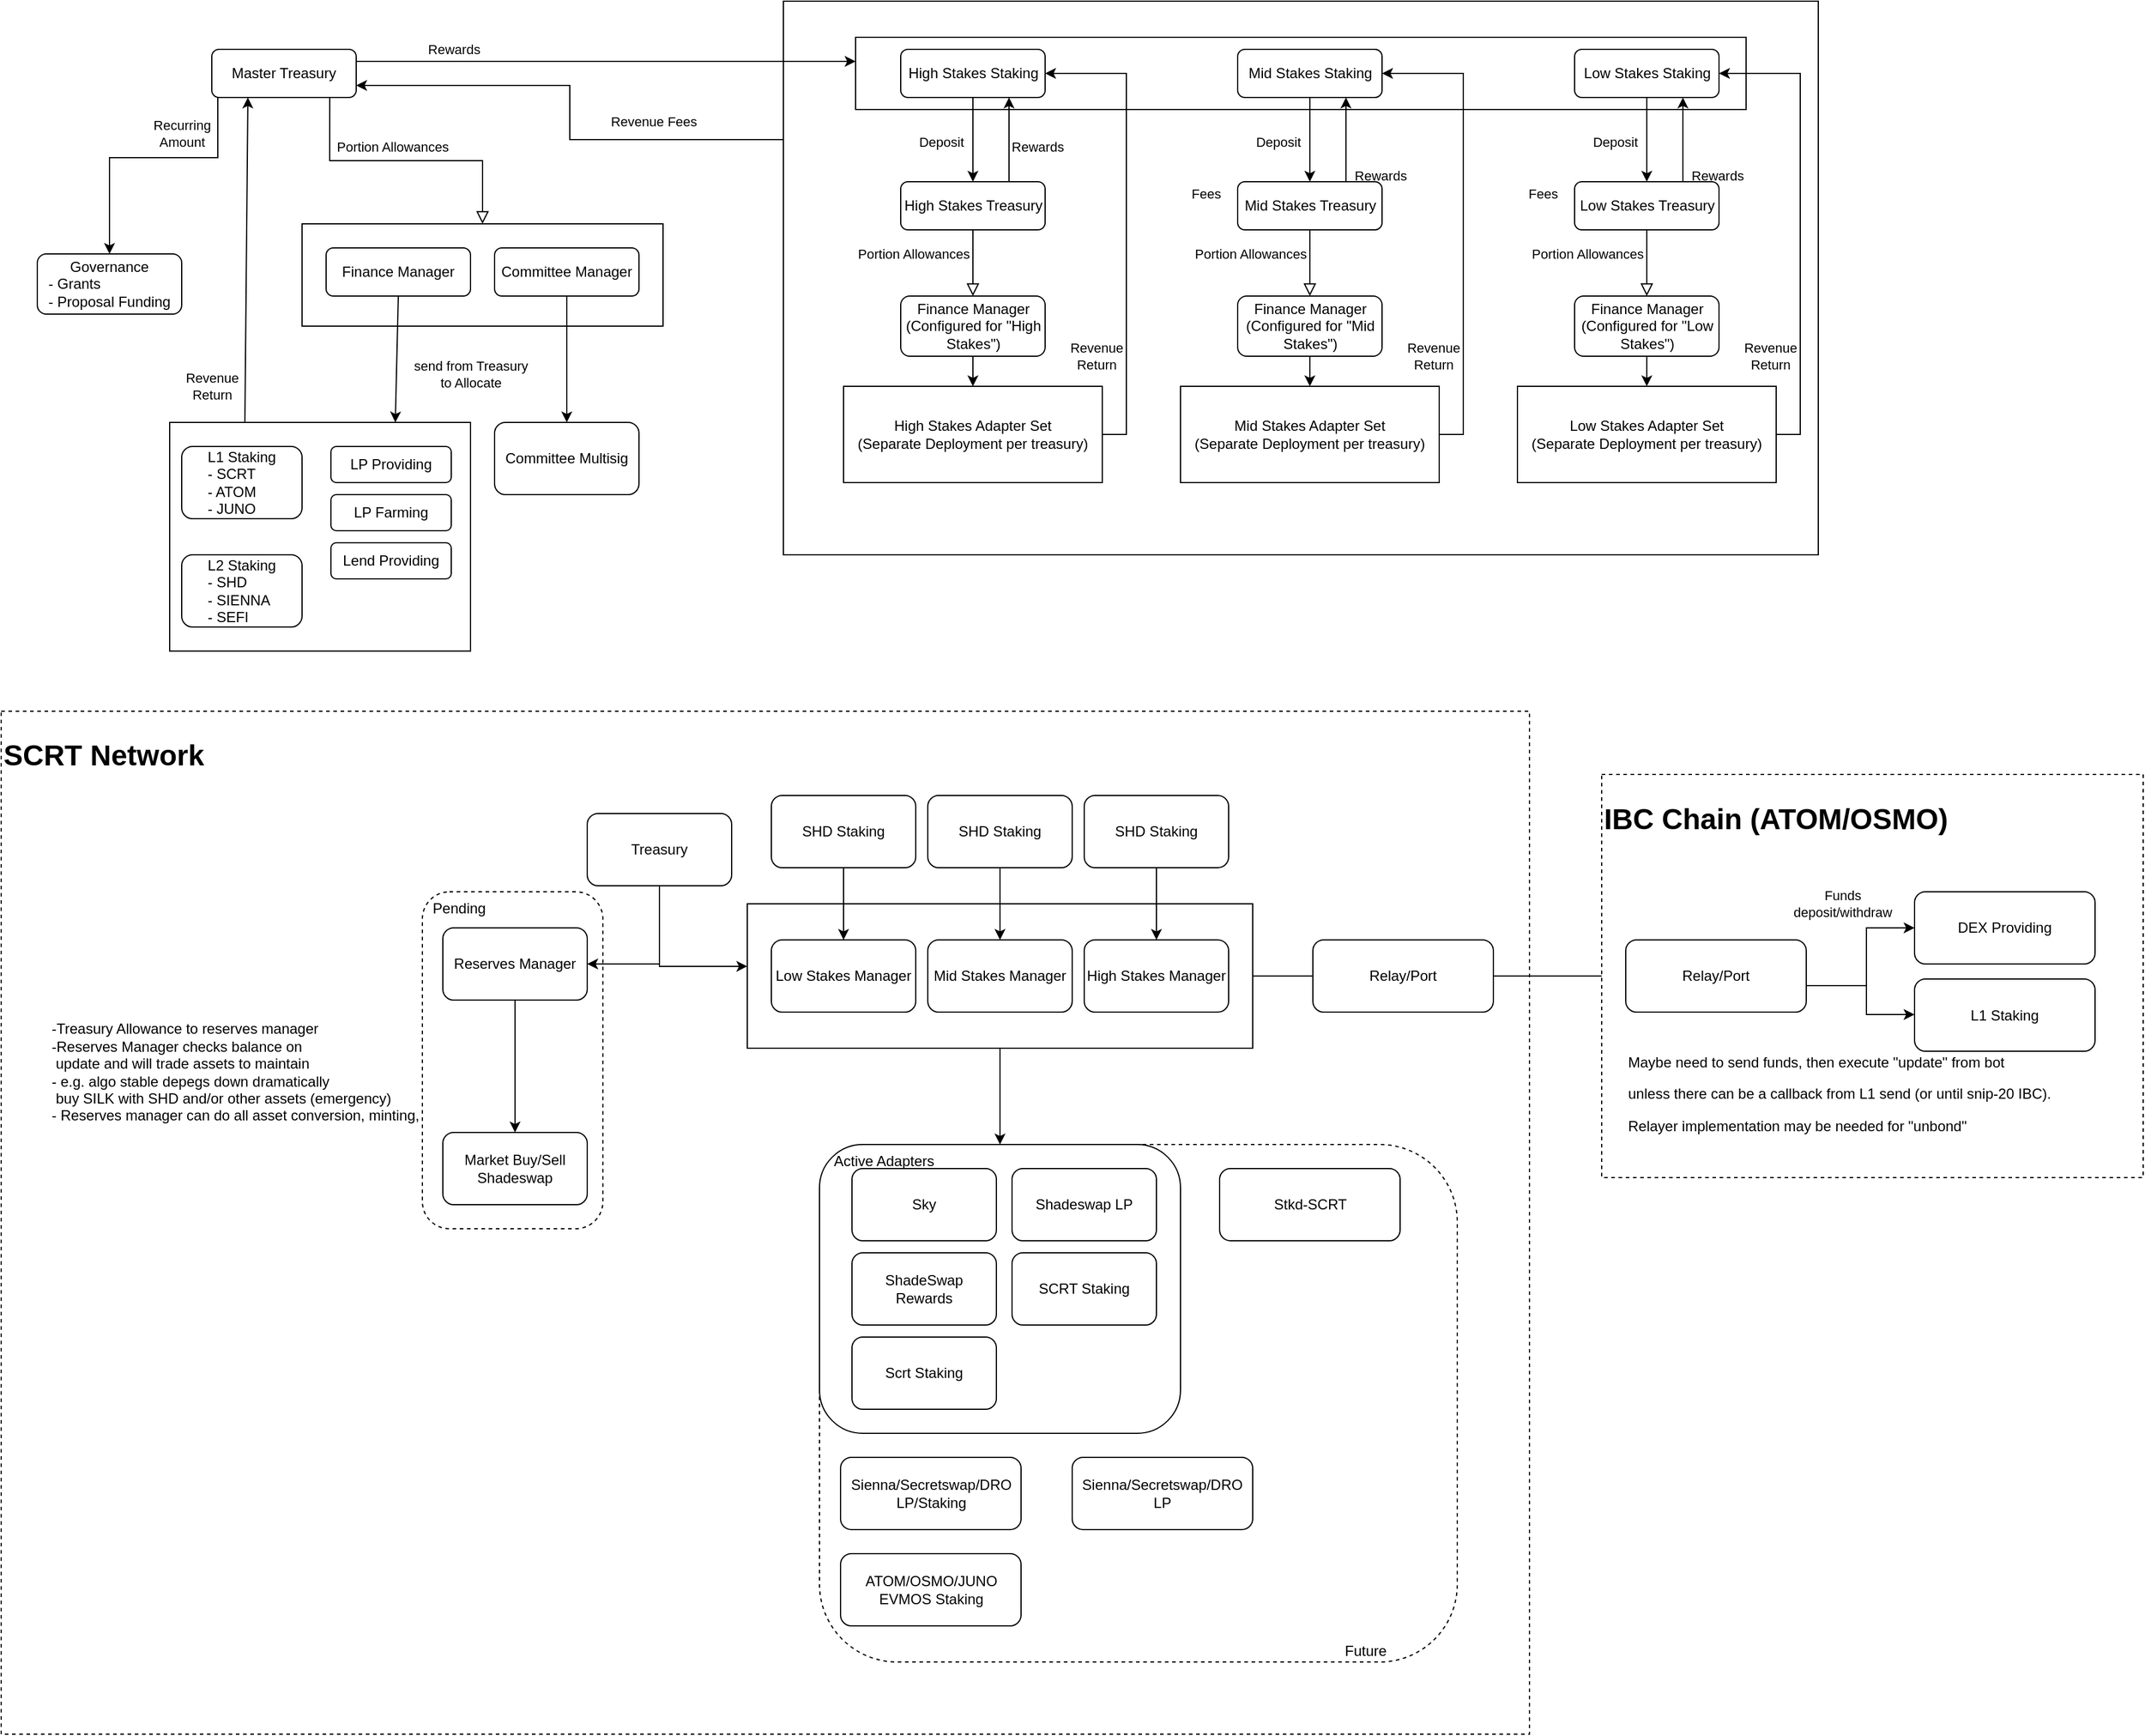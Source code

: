 <mxfile version="18.0.3" type="github">
  <diagram id="C5RBs43oDa-KdzZeNtuy" name="Page-1">
    <mxGraphModel dx="1185" dy="1810" grid="1" gridSize="10" guides="1" tooltips="1" connect="1" arrows="1" fold="1" page="1" pageScale="1" pageWidth="827" pageHeight="1169" math="0" shadow="0">
      <root>
        <mxCell id="WIyWlLk6GJQsqaUBKTNV-0" />
        <mxCell id="WIyWlLk6GJQsqaUBKTNV-1" parent="WIyWlLk6GJQsqaUBKTNV-0" />
        <mxCell id="gamc50u9EzoZNg_85G7x-43" value="&lt;h1&gt;SCRT Network&lt;/h1&gt;" style="rounded=0;whiteSpace=wrap;html=1;dashed=1;align=left;verticalAlign=top;" vertex="1" parent="WIyWlLk6GJQsqaUBKTNV-1">
          <mxGeometry x="40" y="470" width="1270" height="850" as="geometry" />
        </mxCell>
        <mxCell id="gamc50u9EzoZNg_85G7x-42" value="&amp;nbsp; Pending" style="rounded=1;whiteSpace=wrap;html=1;dashed=1;align=left;verticalAlign=top;" vertex="1" parent="WIyWlLk6GJQsqaUBKTNV-1">
          <mxGeometry x="390" y="620" width="150" height="280" as="geometry" />
        </mxCell>
        <mxCell id="gamc50u9EzoZNg_85G7x-52" style="edgeStyle=orthogonalEdgeStyle;rounded=0;orthogonalLoop=1;jettySize=auto;html=1;entryX=0;entryY=0.5;entryDx=0;entryDy=0;startArrow=none;" edge="1" parent="WIyWlLk6GJQsqaUBKTNV-1" source="gamc50u9EzoZNg_85G7x-54" target="gamc50u9EzoZNg_85G7x-45">
          <mxGeometry relative="1" as="geometry" />
        </mxCell>
        <mxCell id="gamc50u9EzoZNg_85G7x-53" style="edgeStyle=orthogonalEdgeStyle;rounded=0;orthogonalLoop=1;jettySize=auto;html=1;entryX=0.5;entryY=0;entryDx=0;entryDy=0;" edge="1" parent="WIyWlLk6GJQsqaUBKTNV-1" source="gamc50u9EzoZNg_85G7x-38" target="gamc50u9EzoZNg_85G7x-13">
          <mxGeometry relative="1" as="geometry" />
        </mxCell>
        <mxCell id="gamc50u9EzoZNg_85G7x-38" value="" style="rounded=0;whiteSpace=wrap;html=1;" vertex="1" parent="WIyWlLk6GJQsqaUBKTNV-1">
          <mxGeometry x="660" y="630" width="420" height="120" as="geometry" />
        </mxCell>
        <mxCell id="gamc50u9EzoZNg_85G7x-32" value="Future&amp;nbsp; &amp;nbsp; &amp;nbsp; &amp;nbsp; &amp;nbsp; &amp;nbsp; &amp;nbsp; &amp;nbsp; &amp;nbsp;" style="rounded=1;whiteSpace=wrap;html=1;dashed=1;align=right;verticalAlign=bottom;" vertex="1" parent="WIyWlLk6GJQsqaUBKTNV-1">
          <mxGeometry x="720" y="830" width="530" height="430" as="geometry" />
        </mxCell>
        <mxCell id="gamc50u9EzoZNg_85G7x-13" value="&amp;nbsp; &amp;nbsp;Active Adapters" style="rounded=1;whiteSpace=wrap;html=1;align=left;verticalAlign=top;" vertex="1" parent="WIyWlLk6GJQsqaUBKTNV-1">
          <mxGeometry x="720" y="830" width="300" height="240" as="geometry" />
        </mxCell>
        <mxCell id="FIAD7fH9w6Ogacx7huTE-68" value="" style="rounded=0;whiteSpace=wrap;html=1;" parent="WIyWlLk6GJQsqaUBKTNV-1" vertex="1">
          <mxGeometry x="690" y="-120" width="860" height="460" as="geometry" />
        </mxCell>
        <mxCell id="FIAD7fH9w6Ogacx7huTE-91" value="" style="rounded=0;whiteSpace=wrap;html=1;" parent="WIyWlLk6GJQsqaUBKTNV-1" vertex="1">
          <mxGeometry x="750" y="-90" width="740" height="60" as="geometry" />
        </mxCell>
        <mxCell id="FIAD7fH9w6Ogacx7huTE-69" style="edgeStyle=orthogonalEdgeStyle;rounded=0;orthogonalLoop=1;jettySize=auto;html=1;exitX=0;exitY=0.25;exitDx=0;exitDy=0;entryX=1;entryY=0.75;entryDx=0;entryDy=0;" parent="WIyWlLk6GJQsqaUBKTNV-1" source="FIAD7fH9w6Ogacx7huTE-68" target="WIyWlLk6GJQsqaUBKTNV-3" edge="1">
          <mxGeometry relative="1" as="geometry" />
        </mxCell>
        <mxCell id="FIAD7fH9w6Ogacx7huTE-70" value="Revenue Fees" style="edgeLabel;html=1;align=center;verticalAlign=middle;resizable=0;points=[];" parent="FIAD7fH9w6Ogacx7huTE-69" vertex="1" connectable="0">
          <mxGeometry x="-0.486" y="-1" relative="1" as="geometry">
            <mxPoint x="-5" y="-14" as="offset" />
          </mxGeometry>
        </mxCell>
        <mxCell id="FIAD7fH9w6Ogacx7huTE-2" value="" style="rounded=0;whiteSpace=wrap;html=1;" parent="WIyWlLk6GJQsqaUBKTNV-1" vertex="1">
          <mxGeometry x="290" y="65" width="300" height="85" as="geometry" />
        </mxCell>
        <mxCell id="WIyWlLk6GJQsqaUBKTNV-2" value="" style="rounded=0;html=1;jettySize=auto;orthogonalLoop=1;fontSize=11;endArrow=block;endFill=0;endSize=8;strokeWidth=1;shadow=0;labelBackgroundColor=none;edgeStyle=orthogonalEdgeStyle;exitX=0.817;exitY=0.975;exitDx=0;exitDy=0;exitPerimeter=0;" parent="WIyWlLk6GJQsqaUBKTNV-1" source="WIyWlLk6GJQsqaUBKTNV-3" target="FIAD7fH9w6Ogacx7huTE-2" edge="1">
          <mxGeometry relative="1" as="geometry">
            <mxPoint x="160" y="60" as="targetPoint" />
          </mxGeometry>
        </mxCell>
        <mxCell id="FIAD7fH9w6Ogacx7huTE-3" value="Portion Allowances" style="edgeLabel;html=1;align=center;verticalAlign=middle;resizable=0;points=[];" parent="WIyWlLk6GJQsqaUBKTNV-2" vertex="1" connectable="0">
          <mxGeometry x="0.2" relative="1" as="geometry">
            <mxPoint x="-35" y="-12" as="offset" />
          </mxGeometry>
        </mxCell>
        <mxCell id="FIAD7fH9w6Ogacx7huTE-22" style="edgeStyle=orthogonalEdgeStyle;rounded=0;orthogonalLoop=1;jettySize=auto;html=1;exitX=0.25;exitY=1;exitDx=0;exitDy=0;entryX=0.5;entryY=0;entryDx=0;entryDy=0;" parent="WIyWlLk6GJQsqaUBKTNV-1" source="WIyWlLk6GJQsqaUBKTNV-3" target="FIAD7fH9w6Ogacx7huTE-11" edge="1">
          <mxGeometry relative="1" as="geometry">
            <mxPoint x="240" as="targetPoint" />
            <Array as="points">
              <mxPoint x="220" y="-40" />
              <mxPoint x="220" y="10" />
              <mxPoint x="130" y="10" />
            </Array>
          </mxGeometry>
        </mxCell>
        <mxCell id="FIAD7fH9w6Ogacx7huTE-23" value="Recurring&lt;br&gt;Amount" style="edgeLabel;html=1;align=center;verticalAlign=middle;resizable=0;points=[];" parent="FIAD7fH9w6Ogacx7huTE-22" vertex="1" connectable="0">
          <mxGeometry x="0.266" relative="1" as="geometry">
            <mxPoint x="50" y="-20" as="offset" />
          </mxGeometry>
        </mxCell>
        <mxCell id="FIAD7fH9w6Ogacx7huTE-89" style="edgeStyle=orthogonalEdgeStyle;rounded=0;orthogonalLoop=1;jettySize=auto;html=1;exitX=1;exitY=0.25;exitDx=0;exitDy=0;" parent="WIyWlLk6GJQsqaUBKTNV-1" source="WIyWlLk6GJQsqaUBKTNV-3" edge="1">
          <mxGeometry relative="1" as="geometry">
            <mxPoint x="750" y="-70" as="targetPoint" />
          </mxGeometry>
        </mxCell>
        <mxCell id="FIAD7fH9w6Ogacx7huTE-90" value="Rewards" style="edgeLabel;html=1;align=center;verticalAlign=middle;resizable=0;points=[];" parent="FIAD7fH9w6Ogacx7huTE-89" vertex="1" connectable="0">
          <mxGeometry x="-0.656" y="2" relative="1" as="geometry">
            <mxPoint x="9" y="-8" as="offset" />
          </mxGeometry>
        </mxCell>
        <mxCell id="WIyWlLk6GJQsqaUBKTNV-3" value="Master Treasury" style="rounded=1;whiteSpace=wrap;html=1;fontSize=12;glass=0;strokeWidth=1;shadow=0;" parent="WIyWlLk6GJQsqaUBKTNV-1" vertex="1">
          <mxGeometry x="215" y="-80" width="120" height="40" as="geometry" />
        </mxCell>
        <mxCell id="WIyWlLk6GJQsqaUBKTNV-7" value="Finance Manager" style="rounded=1;whiteSpace=wrap;html=1;fontSize=12;glass=0;strokeWidth=1;shadow=0;" parent="WIyWlLk6GJQsqaUBKTNV-1" vertex="1">
          <mxGeometry x="310" y="85" width="120" height="40" as="geometry" />
        </mxCell>
        <mxCell id="FIAD7fH9w6Ogacx7huTE-0" value="Committee Manager" style="rounded=1;whiteSpace=wrap;html=1;fontSize=12;glass=0;strokeWidth=1;shadow=0;" parent="WIyWlLk6GJQsqaUBKTNV-1" vertex="1">
          <mxGeometry x="450" y="85" width="120" height="40" as="geometry" />
        </mxCell>
        <mxCell id="FIAD7fH9w6Ogacx7huTE-4" value="Committee Multisig" style="rounded=1;whiteSpace=wrap;html=1;" parent="WIyWlLk6GJQsqaUBKTNV-1" vertex="1">
          <mxGeometry x="450" y="230" width="120" height="60" as="geometry" />
        </mxCell>
        <mxCell id="FIAD7fH9w6Ogacx7huTE-6" value="" style="endArrow=classic;html=1;rounded=0;exitX=0.5;exitY=1;exitDx=0;exitDy=0;entryX=0.5;entryY=0;entryDx=0;entryDy=0;" parent="WIyWlLk6GJQsqaUBKTNV-1" source="FIAD7fH9w6Ogacx7huTE-0" target="FIAD7fH9w6Ogacx7huTE-4" edge="1">
          <mxGeometry width="50" height="50" relative="1" as="geometry">
            <mxPoint x="376" y="260" as="sourcePoint" />
            <mxPoint x="426" y="210" as="targetPoint" />
          </mxGeometry>
        </mxCell>
        <mxCell id="FIAD7fH9w6Ogacx7huTE-11" value="Governance&lt;br&gt;&lt;div style=&quot;text-align: left&quot;&gt;&lt;span&gt;- Grants&lt;/span&gt;&lt;/div&gt;&lt;div style=&quot;text-align: left&quot;&gt;&lt;span&gt;- Proposal Funding&lt;/span&gt;&lt;/div&gt;" style="rounded=1;whiteSpace=wrap;html=1;fontSize=12;glass=0;strokeWidth=1;shadow=0;" parent="WIyWlLk6GJQsqaUBKTNV-1" vertex="1">
          <mxGeometry x="70" y="90" width="120" height="50" as="geometry" />
        </mxCell>
        <mxCell id="FIAD7fH9w6Ogacx7huTE-15" value="" style="rounded=0;whiteSpace=wrap;html=1;align=left;" parent="WIyWlLk6GJQsqaUBKTNV-1" vertex="1">
          <mxGeometry x="180" y="230" width="250" height="190" as="geometry" />
        </mxCell>
        <mxCell id="FIAD7fH9w6Ogacx7huTE-16" value="L1 Staking&lt;br&gt;&lt;div style=&quot;text-align: left&quot;&gt;&lt;span&gt;- SCRT&lt;/span&gt;&lt;/div&gt;&lt;div style=&quot;text-align: left&quot;&gt;&lt;span&gt;- ATOM&lt;/span&gt;&lt;/div&gt;&lt;div style=&quot;text-align: left&quot;&gt;&lt;span&gt;- JUNO&lt;/span&gt;&lt;/div&gt;" style="rounded=1;whiteSpace=wrap;html=1;" parent="WIyWlLk6GJQsqaUBKTNV-1" vertex="1">
          <mxGeometry x="190" y="250" width="100" height="60" as="geometry" />
        </mxCell>
        <mxCell id="FIAD7fH9w6Ogacx7huTE-17" value="LP Providing" style="rounded=1;whiteSpace=wrap;html=1;" parent="WIyWlLk6GJQsqaUBKTNV-1" vertex="1">
          <mxGeometry x="314" y="250" width="100" height="30" as="geometry" />
        </mxCell>
        <mxCell id="FIAD7fH9w6Ogacx7huTE-18" value="LP Farming" style="rounded=1;whiteSpace=wrap;html=1;" parent="WIyWlLk6GJQsqaUBKTNV-1" vertex="1">
          <mxGeometry x="314" y="290" width="100" height="30" as="geometry" />
        </mxCell>
        <mxCell id="FIAD7fH9w6Ogacx7huTE-19" value="L2 Staking&lt;br&gt;&lt;div style=&quot;text-align: left&quot;&gt;&lt;span&gt;- SHD&lt;/span&gt;&lt;/div&gt;&lt;div style=&quot;text-align: left&quot;&gt;&lt;span&gt;- SIENNA&lt;/span&gt;&lt;/div&gt;&lt;div style=&quot;text-align: left&quot;&gt;&lt;span&gt;- SEFI&lt;/span&gt;&lt;/div&gt;" style="rounded=1;whiteSpace=wrap;html=1;" parent="WIyWlLk6GJQsqaUBKTNV-1" vertex="1">
          <mxGeometry x="190" y="340" width="100" height="60" as="geometry" />
        </mxCell>
        <mxCell id="FIAD7fH9w6Ogacx7huTE-20" value="Lend Providing" style="rounded=1;whiteSpace=wrap;html=1;" parent="WIyWlLk6GJQsqaUBKTNV-1" vertex="1">
          <mxGeometry x="314" y="330" width="100" height="30" as="geometry" />
        </mxCell>
        <mxCell id="FIAD7fH9w6Ogacx7huTE-21" value="" style="endArrow=classic;html=1;rounded=0;entryX=0.75;entryY=0;entryDx=0;entryDy=0;exitX=0.5;exitY=1;exitDx=0;exitDy=0;" parent="WIyWlLk6GJQsqaUBKTNV-1" source="WIyWlLk6GJQsqaUBKTNV-7" target="FIAD7fH9w6Ogacx7huTE-15" edge="1">
          <mxGeometry width="50" height="50" relative="1" as="geometry">
            <mxPoint x="280" y="220" as="sourcePoint" />
            <mxPoint x="430" y="230" as="targetPoint" />
          </mxGeometry>
        </mxCell>
        <mxCell id="FIAD7fH9w6Ogacx7huTE-49" value="send from Treasury&lt;br&gt;to Allocate" style="edgeLabel;html=1;align=center;verticalAlign=middle;resizable=0;points=[];" parent="FIAD7fH9w6Ogacx7huTE-21" vertex="1" connectable="0">
          <mxGeometry x="0.465" y="5" relative="1" as="geometry">
            <mxPoint x="57" y="-12" as="offset" />
          </mxGeometry>
        </mxCell>
        <mxCell id="FIAD7fH9w6Ogacx7huTE-25" value="" style="rounded=0;html=1;jettySize=auto;orthogonalLoop=1;fontSize=11;endArrow=block;endFill=0;endSize=8;strokeWidth=1;shadow=0;labelBackgroundColor=none;edgeStyle=orthogonalEdgeStyle;entryX=0.5;entryY=0;entryDx=0;entryDy=0;" parent="WIyWlLk6GJQsqaUBKTNV-1" source="FIAD7fH9w6Ogacx7huTE-29" target="FIAD7fH9w6Ogacx7huTE-30" edge="1">
          <mxGeometry relative="1" as="geometry">
            <mxPoint x="847.5" y="180" as="targetPoint" />
          </mxGeometry>
        </mxCell>
        <mxCell id="FIAD7fH9w6Ogacx7huTE-26" value="Portion Allowances" style="edgeLabel;html=1;align=center;verticalAlign=middle;resizable=0;points=[];" parent="FIAD7fH9w6Ogacx7huTE-25" vertex="1" connectable="0">
          <mxGeometry x="0.2" relative="1" as="geometry">
            <mxPoint x="-50" y="-13" as="offset" />
          </mxGeometry>
        </mxCell>
        <mxCell id="FIAD7fH9w6Ogacx7huTE-51" style="edgeStyle=orthogonalEdgeStyle;rounded=0;orthogonalLoop=1;jettySize=auto;html=1;exitX=0.75;exitY=0;exitDx=0;exitDy=0;entryX=0.75;entryY=1;entryDx=0;entryDy=0;" parent="WIyWlLk6GJQsqaUBKTNV-1" source="FIAD7fH9w6Ogacx7huTE-29" target="FIAD7fH9w6Ogacx7huTE-42" edge="1">
          <mxGeometry relative="1" as="geometry">
            <mxPoint x="970" y="70" as="targetPoint" />
            <Array as="points">
              <mxPoint x="878" y="70" />
            </Array>
          </mxGeometry>
        </mxCell>
        <mxCell id="FIAD7fH9w6Ogacx7huTE-52" value="Rewards" style="edgeLabel;html=1;align=center;verticalAlign=middle;resizable=0;points=[];" parent="FIAD7fH9w6Ogacx7huTE-51" vertex="1" connectable="0">
          <mxGeometry x="0.329" y="2" relative="1" as="geometry">
            <mxPoint x="25" y="-10" as="offset" />
          </mxGeometry>
        </mxCell>
        <mxCell id="FIAD7fH9w6Ogacx7huTE-29" value="High Stakes Treasury" style="rounded=1;whiteSpace=wrap;html=1;fontSize=12;glass=0;strokeWidth=1;shadow=0;" parent="WIyWlLk6GJQsqaUBKTNV-1" vertex="1">
          <mxGeometry x="787.5" y="30" width="120" height="40" as="geometry" />
        </mxCell>
        <mxCell id="FIAD7fH9w6Ogacx7huTE-30" value="Finance Manager&lt;br&gt;(Configured for &quot;High Stakes&quot;)" style="rounded=1;whiteSpace=wrap;html=1;fontSize=12;glass=0;strokeWidth=1;shadow=0;" parent="WIyWlLk6GJQsqaUBKTNV-1" vertex="1">
          <mxGeometry x="787.5" y="125" width="120" height="50" as="geometry" />
        </mxCell>
        <mxCell id="FIAD7fH9w6Ogacx7huTE-71" style="edgeStyle=orthogonalEdgeStyle;rounded=0;orthogonalLoop=1;jettySize=auto;html=1;exitX=1;exitY=0.5;exitDx=0;exitDy=0;entryX=1;entryY=0.5;entryDx=0;entryDy=0;" parent="WIyWlLk6GJQsqaUBKTNV-1" source="FIAD7fH9w6Ogacx7huTE-35" target="FIAD7fH9w6Ogacx7huTE-42" edge="1">
          <mxGeometry relative="1" as="geometry" />
        </mxCell>
        <mxCell id="FIAD7fH9w6Ogacx7huTE-72" value="Revenue&lt;br&gt;Return" style="edgeLabel;html=1;align=center;verticalAlign=middle;resizable=0;points=[];" parent="FIAD7fH9w6Ogacx7huTE-71" vertex="1" connectable="0">
          <mxGeometry x="0.006" y="-1" relative="1" as="geometry">
            <mxPoint x="-26" y="110" as="offset" />
          </mxGeometry>
        </mxCell>
        <mxCell id="FIAD7fH9w6Ogacx7huTE-35" value="High Stakes Adapter Set &lt;br&gt;(Separate Deployment per treasury)" style="rounded=0;whiteSpace=wrap;html=1;align=center;" parent="WIyWlLk6GJQsqaUBKTNV-1" vertex="1">
          <mxGeometry x="740" y="200" width="215" height="80" as="geometry" />
        </mxCell>
        <mxCell id="FIAD7fH9w6Ogacx7huTE-41" value="" style="endArrow=classic;html=1;rounded=0;entryX=0.5;entryY=0;entryDx=0;entryDy=0;exitX=0.5;exitY=1;exitDx=0;exitDy=0;" parent="WIyWlLk6GJQsqaUBKTNV-1" source="FIAD7fH9w6Ogacx7huTE-30" target="FIAD7fH9w6Ogacx7huTE-35" edge="1">
          <mxGeometry width="50" height="50" relative="1" as="geometry">
            <mxPoint x="737.5" y="330" as="sourcePoint" />
            <mxPoint x="887.5" y="340" as="targetPoint" />
          </mxGeometry>
        </mxCell>
        <mxCell id="FIAD7fH9w6Ogacx7huTE-42" value="High Stakes Staking" style="rounded=1;whiteSpace=wrap;html=1;fontSize=12;glass=0;strokeWidth=1;shadow=0;" parent="WIyWlLk6GJQsqaUBKTNV-1" vertex="1">
          <mxGeometry x="787.5" y="-80" width="120" height="40" as="geometry" />
        </mxCell>
        <mxCell id="FIAD7fH9w6Ogacx7huTE-43" value="" style="endArrow=classic;html=1;rounded=0;exitX=0.5;exitY=1;exitDx=0;exitDy=0;entryX=0.5;entryY=0;entryDx=0;entryDy=0;" parent="WIyWlLk6GJQsqaUBKTNV-1" source="FIAD7fH9w6Ogacx7huTE-42" target="FIAD7fH9w6Ogacx7huTE-29" edge="1">
          <mxGeometry width="50" height="50" relative="1" as="geometry">
            <mxPoint x="727.5" y="230" as="sourcePoint" />
            <mxPoint x="777.5" y="180" as="targetPoint" />
          </mxGeometry>
        </mxCell>
        <mxCell id="FIAD7fH9w6Ogacx7huTE-53" value="Deposit" style="edgeLabel;html=1;align=center;verticalAlign=middle;resizable=0;points=[];" parent="FIAD7fH9w6Ogacx7huTE-43" vertex="1" connectable="0">
          <mxGeometry x="-0.35" y="1" relative="1" as="geometry">
            <mxPoint x="-28" y="14" as="offset" />
          </mxGeometry>
        </mxCell>
        <mxCell id="FIAD7fH9w6Ogacx7huTE-47" value="" style="endArrow=classic;html=1;rounded=0;exitX=0.25;exitY=0;exitDx=0;exitDy=0;entryX=0.25;entryY=1;entryDx=0;entryDy=0;" parent="WIyWlLk6GJQsqaUBKTNV-1" source="FIAD7fH9w6Ogacx7huTE-15" target="WIyWlLk6GJQsqaUBKTNV-3" edge="1">
          <mxGeometry width="50" height="50" relative="1" as="geometry">
            <mxPoint x="670" y="270" as="sourcePoint" />
            <mxPoint x="720" y="220" as="targetPoint" />
          </mxGeometry>
        </mxCell>
        <mxCell id="FIAD7fH9w6Ogacx7huTE-48" value="Revenue&lt;br&gt;Return" style="edgeLabel;html=1;align=center;verticalAlign=middle;resizable=0;points=[];" parent="FIAD7fH9w6Ogacx7huTE-47" vertex="1" connectable="0">
          <mxGeometry x="-0.185" y="1" relative="1" as="geometry">
            <mxPoint x="-28" y="80" as="offset" />
          </mxGeometry>
        </mxCell>
        <mxCell id="FIAD7fH9w6Ogacx7huTE-56" value="" style="rounded=0;html=1;jettySize=auto;orthogonalLoop=1;fontSize=11;endArrow=block;endFill=0;endSize=8;strokeWidth=1;shadow=0;labelBackgroundColor=none;edgeStyle=orthogonalEdgeStyle;entryX=0.5;entryY=0;entryDx=0;entryDy=0;" parent="WIyWlLk6GJQsqaUBKTNV-1" source="FIAD7fH9w6Ogacx7huTE-61" target="FIAD7fH9w6Ogacx7huTE-62" edge="1">
          <mxGeometry relative="1" as="geometry">
            <mxPoint x="1127.5" y="180" as="targetPoint" />
          </mxGeometry>
        </mxCell>
        <mxCell id="FIAD7fH9w6Ogacx7huTE-57" value="Portion Allowances" style="edgeLabel;html=1;align=center;verticalAlign=middle;resizable=0;points=[];" parent="FIAD7fH9w6Ogacx7huTE-56" vertex="1" connectable="0">
          <mxGeometry x="0.2" relative="1" as="geometry">
            <mxPoint x="-50" y="-13" as="offset" />
          </mxGeometry>
        </mxCell>
        <mxCell id="FIAD7fH9w6Ogacx7huTE-58" style="edgeStyle=orthogonalEdgeStyle;rounded=0;orthogonalLoop=1;jettySize=auto;html=1;exitX=0.75;exitY=0;exitDx=0;exitDy=0;entryX=0.75;entryY=1;entryDx=0;entryDy=0;" parent="WIyWlLk6GJQsqaUBKTNV-1" source="FIAD7fH9w6Ogacx7huTE-61" target="FIAD7fH9w6Ogacx7huTE-65" edge="1">
          <mxGeometry relative="1" as="geometry">
            <mxPoint x="1250" y="70" as="targetPoint" />
            <Array as="points">
              <mxPoint x="1158" y="70" />
            </Array>
          </mxGeometry>
        </mxCell>
        <mxCell id="FIAD7fH9w6Ogacx7huTE-59" value="Rewards" style="edgeLabel;html=1;align=center;verticalAlign=middle;resizable=0;points=[];" parent="FIAD7fH9w6Ogacx7huTE-58" vertex="1" connectable="0">
          <mxGeometry x="0.329" y="2" relative="1" as="geometry">
            <mxPoint x="30" y="14" as="offset" />
          </mxGeometry>
        </mxCell>
        <mxCell id="FIAD7fH9w6Ogacx7huTE-60" value="Fees" style="edgeLabel;html=1;align=center;verticalAlign=middle;resizable=0;points=[];" parent="WIyWlLk6GJQsqaUBKTNV-1" vertex="1" connectable="0">
          <mxGeometry x="1040.5" y="40" as="geometry" />
        </mxCell>
        <mxCell id="FIAD7fH9w6Ogacx7huTE-61" value="Mid Stakes Treasury" style="rounded=1;whiteSpace=wrap;html=1;fontSize=12;glass=0;strokeWidth=1;shadow=0;" parent="WIyWlLk6GJQsqaUBKTNV-1" vertex="1">
          <mxGeometry x="1067.5" y="30" width="120" height="40" as="geometry" />
        </mxCell>
        <mxCell id="FIAD7fH9w6Ogacx7huTE-62" value="Finance Manager&lt;br&gt;(Configured for &quot;Mid Stakes&quot;)" style="rounded=1;whiteSpace=wrap;html=1;fontSize=12;glass=0;strokeWidth=1;shadow=0;" parent="WIyWlLk6GJQsqaUBKTNV-1" vertex="1">
          <mxGeometry x="1067.5" y="125" width="120" height="50" as="geometry" />
        </mxCell>
        <mxCell id="FIAD7fH9w6Ogacx7huTE-73" style="edgeStyle=orthogonalEdgeStyle;rounded=0;orthogonalLoop=1;jettySize=auto;html=1;exitX=1;exitY=0.5;exitDx=0;exitDy=0;entryX=1;entryY=0.5;entryDx=0;entryDy=0;" parent="WIyWlLk6GJQsqaUBKTNV-1" source="FIAD7fH9w6Ogacx7huTE-63" target="FIAD7fH9w6Ogacx7huTE-65" edge="1">
          <mxGeometry relative="1" as="geometry" />
        </mxCell>
        <mxCell id="FIAD7fH9w6Ogacx7huTE-74" value="Revenue&lt;br&gt;Return" style="edgeLabel;html=1;align=center;verticalAlign=middle;resizable=0;points=[];" parent="FIAD7fH9w6Ogacx7huTE-73" vertex="1" connectable="0">
          <mxGeometry x="-0.582" y="-4" relative="1" as="geometry">
            <mxPoint x="-29" y="-4" as="offset" />
          </mxGeometry>
        </mxCell>
        <mxCell id="FIAD7fH9w6Ogacx7huTE-63" value="Mid Stakes Adapter Set &lt;br&gt;(Separate Deployment per treasury)" style="rounded=0;whiteSpace=wrap;html=1;align=center;" parent="WIyWlLk6GJQsqaUBKTNV-1" vertex="1">
          <mxGeometry x="1020" y="200" width="215" height="80" as="geometry" />
        </mxCell>
        <mxCell id="FIAD7fH9w6Ogacx7huTE-64" value="" style="endArrow=classic;html=1;rounded=0;entryX=0.5;entryY=0;entryDx=0;entryDy=0;exitX=0.5;exitY=1;exitDx=0;exitDy=0;" parent="WIyWlLk6GJQsqaUBKTNV-1" source="FIAD7fH9w6Ogacx7huTE-62" target="FIAD7fH9w6Ogacx7huTE-63" edge="1">
          <mxGeometry width="50" height="50" relative="1" as="geometry">
            <mxPoint x="1017.5" y="330" as="sourcePoint" />
            <mxPoint x="1167.5" y="340" as="targetPoint" />
          </mxGeometry>
        </mxCell>
        <mxCell id="FIAD7fH9w6Ogacx7huTE-65" value="Mid Stakes Staking" style="rounded=1;whiteSpace=wrap;html=1;fontSize=12;glass=0;strokeWidth=1;shadow=0;" parent="WIyWlLk6GJQsqaUBKTNV-1" vertex="1">
          <mxGeometry x="1067.5" y="-80" width="120" height="40" as="geometry" />
        </mxCell>
        <mxCell id="FIAD7fH9w6Ogacx7huTE-66" value="" style="endArrow=classic;html=1;rounded=0;exitX=0.5;exitY=1;exitDx=0;exitDy=0;entryX=0.5;entryY=0;entryDx=0;entryDy=0;" parent="WIyWlLk6GJQsqaUBKTNV-1" source="FIAD7fH9w6Ogacx7huTE-65" target="FIAD7fH9w6Ogacx7huTE-61" edge="1">
          <mxGeometry width="50" height="50" relative="1" as="geometry">
            <mxPoint x="1007.5" y="230" as="sourcePoint" />
            <mxPoint x="1057.5" y="180" as="targetPoint" />
          </mxGeometry>
        </mxCell>
        <mxCell id="FIAD7fH9w6Ogacx7huTE-67" value="Deposit" style="edgeLabel;html=1;align=center;verticalAlign=middle;resizable=0;points=[];" parent="FIAD7fH9w6Ogacx7huTE-66" vertex="1" connectable="0">
          <mxGeometry x="-0.35" y="1" relative="1" as="geometry">
            <mxPoint x="-28" y="14" as="offset" />
          </mxGeometry>
        </mxCell>
        <mxCell id="FIAD7fH9w6Ogacx7huTE-75" value="" style="rounded=0;html=1;jettySize=auto;orthogonalLoop=1;fontSize=11;endArrow=block;endFill=0;endSize=8;strokeWidth=1;shadow=0;labelBackgroundColor=none;edgeStyle=orthogonalEdgeStyle;entryX=0.5;entryY=0;entryDx=0;entryDy=0;" parent="WIyWlLk6GJQsqaUBKTNV-1" source="FIAD7fH9w6Ogacx7huTE-80" target="FIAD7fH9w6Ogacx7huTE-81" edge="1">
          <mxGeometry relative="1" as="geometry">
            <mxPoint x="1407.5" y="180" as="targetPoint" />
          </mxGeometry>
        </mxCell>
        <mxCell id="FIAD7fH9w6Ogacx7huTE-76" value="Portion Allowances" style="edgeLabel;html=1;align=center;verticalAlign=middle;resizable=0;points=[];" parent="FIAD7fH9w6Ogacx7huTE-75" vertex="1" connectable="0">
          <mxGeometry x="0.2" relative="1" as="geometry">
            <mxPoint x="-50" y="-13" as="offset" />
          </mxGeometry>
        </mxCell>
        <mxCell id="FIAD7fH9w6Ogacx7huTE-77" style="edgeStyle=orthogonalEdgeStyle;rounded=0;orthogonalLoop=1;jettySize=auto;html=1;exitX=0.75;exitY=0;exitDx=0;exitDy=0;entryX=0.75;entryY=1;entryDx=0;entryDy=0;" parent="WIyWlLk6GJQsqaUBKTNV-1" source="FIAD7fH9w6Ogacx7huTE-80" target="FIAD7fH9w6Ogacx7huTE-86" edge="1">
          <mxGeometry relative="1" as="geometry">
            <mxPoint x="1530" y="70" as="targetPoint" />
            <Array as="points">
              <mxPoint x="1438" y="70" />
            </Array>
          </mxGeometry>
        </mxCell>
        <mxCell id="FIAD7fH9w6Ogacx7huTE-78" value="Rewards" style="edgeLabel;html=1;align=center;verticalAlign=middle;resizable=0;points=[];" parent="FIAD7fH9w6Ogacx7huTE-77" vertex="1" connectable="0">
          <mxGeometry x="0.329" y="2" relative="1" as="geometry">
            <mxPoint x="30" y="14" as="offset" />
          </mxGeometry>
        </mxCell>
        <mxCell id="FIAD7fH9w6Ogacx7huTE-79" value="Fees" style="edgeLabel;html=1;align=center;verticalAlign=middle;resizable=0;points=[];" parent="WIyWlLk6GJQsqaUBKTNV-1" vertex="1" connectable="0">
          <mxGeometry x="1320.5" y="40" as="geometry" />
        </mxCell>
        <mxCell id="FIAD7fH9w6Ogacx7huTE-80" value="Low Stakes Treasury" style="rounded=1;whiteSpace=wrap;html=1;fontSize=12;glass=0;strokeWidth=1;shadow=0;" parent="WIyWlLk6GJQsqaUBKTNV-1" vertex="1">
          <mxGeometry x="1347.5" y="30" width="120" height="40" as="geometry" />
        </mxCell>
        <mxCell id="FIAD7fH9w6Ogacx7huTE-81" value="Finance Manager&lt;br&gt;(Configured for &quot;Low Stakes&quot;)" style="rounded=1;whiteSpace=wrap;html=1;fontSize=12;glass=0;strokeWidth=1;shadow=0;" parent="WIyWlLk6GJQsqaUBKTNV-1" vertex="1">
          <mxGeometry x="1347.5" y="125" width="120" height="50" as="geometry" />
        </mxCell>
        <mxCell id="FIAD7fH9w6Ogacx7huTE-82" style="edgeStyle=orthogonalEdgeStyle;rounded=0;orthogonalLoop=1;jettySize=auto;html=1;exitX=1;exitY=0.5;exitDx=0;exitDy=0;entryX=1;entryY=0.5;entryDx=0;entryDy=0;" parent="WIyWlLk6GJQsqaUBKTNV-1" source="FIAD7fH9w6Ogacx7huTE-84" target="FIAD7fH9w6Ogacx7huTE-86" edge="1">
          <mxGeometry relative="1" as="geometry" />
        </mxCell>
        <mxCell id="FIAD7fH9w6Ogacx7huTE-83" value="Revenue&lt;br&gt;Return" style="edgeLabel;html=1;align=center;verticalAlign=middle;resizable=0;points=[];" parent="FIAD7fH9w6Ogacx7huTE-82" vertex="1" connectable="0">
          <mxGeometry x="-0.582" y="-4" relative="1" as="geometry">
            <mxPoint x="-29" y="-4" as="offset" />
          </mxGeometry>
        </mxCell>
        <mxCell id="FIAD7fH9w6Ogacx7huTE-84" value="Low Stakes Adapter Set &lt;br&gt;(Separate Deployment per treasury)" style="rounded=0;whiteSpace=wrap;html=1;align=center;" parent="WIyWlLk6GJQsqaUBKTNV-1" vertex="1">
          <mxGeometry x="1300" y="200" width="215" height="80" as="geometry" />
        </mxCell>
        <mxCell id="FIAD7fH9w6Ogacx7huTE-85" value="" style="endArrow=classic;html=1;rounded=0;entryX=0.5;entryY=0;entryDx=0;entryDy=0;exitX=0.5;exitY=1;exitDx=0;exitDy=0;" parent="WIyWlLk6GJQsqaUBKTNV-1" source="FIAD7fH9w6Ogacx7huTE-81" target="FIAD7fH9w6Ogacx7huTE-84" edge="1">
          <mxGeometry width="50" height="50" relative="1" as="geometry">
            <mxPoint x="1297.5" y="330" as="sourcePoint" />
            <mxPoint x="1447.5" y="340" as="targetPoint" />
          </mxGeometry>
        </mxCell>
        <mxCell id="FIAD7fH9w6Ogacx7huTE-86" value="Low Stakes Staking" style="rounded=1;whiteSpace=wrap;html=1;fontSize=12;glass=0;strokeWidth=1;shadow=0;" parent="WIyWlLk6GJQsqaUBKTNV-1" vertex="1">
          <mxGeometry x="1347.5" y="-80" width="120" height="40" as="geometry" />
        </mxCell>
        <mxCell id="FIAD7fH9w6Ogacx7huTE-87" value="" style="endArrow=classic;html=1;rounded=0;exitX=0.5;exitY=1;exitDx=0;exitDy=0;entryX=0.5;entryY=0;entryDx=0;entryDy=0;" parent="WIyWlLk6GJQsqaUBKTNV-1" source="FIAD7fH9w6Ogacx7huTE-86" target="FIAD7fH9w6Ogacx7huTE-80" edge="1">
          <mxGeometry width="50" height="50" relative="1" as="geometry">
            <mxPoint x="1287.5" y="230" as="sourcePoint" />
            <mxPoint x="1337.5" y="180" as="targetPoint" />
          </mxGeometry>
        </mxCell>
        <mxCell id="FIAD7fH9w6Ogacx7huTE-88" value="Deposit" style="edgeLabel;html=1;align=center;verticalAlign=middle;resizable=0;points=[];" parent="FIAD7fH9w6Ogacx7huTE-87" vertex="1" connectable="0">
          <mxGeometry x="-0.35" y="1" relative="1" as="geometry">
            <mxPoint x="-28" y="14" as="offset" />
          </mxGeometry>
        </mxCell>
        <mxCell id="gamc50u9EzoZNg_85G7x-7" style="edgeStyle=orthogonalEdgeStyle;rounded=0;orthogonalLoop=1;jettySize=auto;html=1;startArrow=none;" edge="1" parent="WIyWlLk6GJQsqaUBKTNV-1" source="gamc50u9EzoZNg_85G7x-38" target="gamc50u9EzoZNg_85G7x-1">
          <mxGeometry relative="1" as="geometry">
            <Array as="points">
              <mxPoint x="690" y="640" />
            </Array>
          </mxGeometry>
        </mxCell>
        <mxCell id="gamc50u9EzoZNg_85G7x-11" style="edgeStyle=orthogonalEdgeStyle;rounded=0;orthogonalLoop=1;jettySize=auto;html=1;exitX=0.5;exitY=1;exitDx=0;exitDy=0;entryX=1;entryY=0.5;entryDx=0;entryDy=0;" edge="1" parent="WIyWlLk6GJQsqaUBKTNV-1" source="gamc50u9EzoZNg_85G7x-0" target="gamc50u9EzoZNg_85G7x-2">
          <mxGeometry relative="1" as="geometry">
            <mxPoint x="230" y="620" as="targetPoint" />
            <Array as="points">
              <mxPoint x="587" y="680" />
            </Array>
          </mxGeometry>
        </mxCell>
        <mxCell id="gamc50u9EzoZNg_85G7x-40" style="edgeStyle=orthogonalEdgeStyle;rounded=0;orthogonalLoop=1;jettySize=auto;html=1;entryX=0;entryY=0.433;entryDx=0;entryDy=0;entryPerimeter=0;exitX=0.5;exitY=1;exitDx=0;exitDy=0;" edge="1" parent="WIyWlLk6GJQsqaUBKTNV-1" source="gamc50u9EzoZNg_85G7x-0" target="gamc50u9EzoZNg_85G7x-38">
          <mxGeometry relative="1" as="geometry" />
        </mxCell>
        <mxCell id="gamc50u9EzoZNg_85G7x-0" value="Treasury" style="rounded=1;whiteSpace=wrap;html=1;" vertex="1" parent="WIyWlLk6GJQsqaUBKTNV-1">
          <mxGeometry x="527" y="555" width="120" height="60" as="geometry" />
        </mxCell>
        <mxCell id="gamc50u9EzoZNg_85G7x-1" value="Low Stakes Manager" style="rounded=1;whiteSpace=wrap;html=1;" vertex="1" parent="WIyWlLk6GJQsqaUBKTNV-1">
          <mxGeometry x="680" y="660" width="120" height="60" as="geometry" />
        </mxCell>
        <mxCell id="gamc50u9EzoZNg_85G7x-20" style="edgeStyle=orthogonalEdgeStyle;rounded=0;orthogonalLoop=1;jettySize=auto;html=1;entryX=0.5;entryY=0;entryDx=0;entryDy=0;" edge="1" parent="WIyWlLk6GJQsqaUBKTNV-1" source="gamc50u9EzoZNg_85G7x-2" target="gamc50u9EzoZNg_85G7x-16">
          <mxGeometry relative="1" as="geometry" />
        </mxCell>
        <mxCell id="gamc50u9EzoZNg_85G7x-2" value="Reserves Manager" style="rounded=1;whiteSpace=wrap;html=1;" vertex="1" parent="WIyWlLk6GJQsqaUBKTNV-1">
          <mxGeometry x="407" y="650" width="120" height="60" as="geometry" />
        </mxCell>
        <mxCell id="gamc50u9EzoZNg_85G7x-3" value="Sky" style="rounded=1;whiteSpace=wrap;html=1;" vertex="1" parent="WIyWlLk6GJQsqaUBKTNV-1">
          <mxGeometry x="747" y="850" width="120" height="60" as="geometry" />
        </mxCell>
        <mxCell id="gamc50u9EzoZNg_85G7x-4" value="Shadeswap LP" style="rounded=1;whiteSpace=wrap;html=1;" vertex="1" parent="WIyWlLk6GJQsqaUBKTNV-1">
          <mxGeometry x="880" y="850" width="120" height="60" as="geometry" />
        </mxCell>
        <mxCell id="gamc50u9EzoZNg_85G7x-6" style="edgeStyle=orthogonalEdgeStyle;rounded=0;orthogonalLoop=1;jettySize=auto;html=1;exitX=0.5;exitY=1;exitDx=0;exitDy=0;" edge="1" parent="WIyWlLk6GJQsqaUBKTNV-1" source="gamc50u9EzoZNg_85G7x-5" target="gamc50u9EzoZNg_85G7x-1">
          <mxGeometry relative="1" as="geometry">
            <Array as="points" />
          </mxGeometry>
        </mxCell>
        <mxCell id="gamc50u9EzoZNg_85G7x-5" value="SHD Staking" style="rounded=1;whiteSpace=wrap;html=1;" vertex="1" parent="WIyWlLk6GJQsqaUBKTNV-1">
          <mxGeometry x="680" y="540" width="120" height="60" as="geometry" />
        </mxCell>
        <mxCell id="gamc50u9EzoZNg_85G7x-9" value="ShadeSwap &lt;br&gt;Rewards" style="rounded=1;whiteSpace=wrap;html=1;" vertex="1" parent="WIyWlLk6GJQsqaUBKTNV-1">
          <mxGeometry x="747" y="920" width="120" height="60" as="geometry" />
        </mxCell>
        <mxCell id="gamc50u9EzoZNg_85G7x-10" value="SCRT Staking" style="rounded=1;whiteSpace=wrap;html=1;" vertex="1" parent="WIyWlLk6GJQsqaUBKTNV-1">
          <mxGeometry x="880" y="920" width="120" height="60" as="geometry" />
        </mxCell>
        <mxCell id="gamc50u9EzoZNg_85G7x-16" value="Market Buy/Sell Shadeswap" style="rounded=1;whiteSpace=wrap;html=1;" vertex="1" parent="WIyWlLk6GJQsqaUBKTNV-1">
          <mxGeometry x="407" y="820" width="120" height="60" as="geometry" />
        </mxCell>
        <mxCell id="gamc50u9EzoZNg_85G7x-21" value="&lt;div style=&quot;&quot;&gt;&lt;span style=&quot;background-color: initial;&quot;&gt;-Treasury Allowance to reserves manager&lt;/span&gt;&lt;/div&gt;&lt;div style=&quot;&quot;&gt;&lt;span style=&quot;background-color: initial;&quot;&gt;-Reserves Manager checks balance on&amp;nbsp;&lt;/span&gt;&lt;/div&gt;&lt;div style=&quot;&quot;&gt;&lt;span style=&quot;background-color: initial;&quot;&gt;&lt;span style=&quot;white-space: pre;&quot;&gt;	&lt;/span&gt;update and will trade assets to maintain&lt;/span&gt;&lt;/div&gt;&lt;div style=&quot;&quot;&gt;&lt;span style=&quot;background-color: initial;&quot;&gt;- e.g. algo stable depegs down dramatically&lt;/span&gt;&lt;/div&gt;&lt;div style=&quot;&quot;&gt;&lt;span style=&quot;background-color: initial;&quot;&gt;&lt;span style=&quot;white-space: pre;&quot;&gt;	&lt;/span&gt;buy SILK with SHD and/or other assets (emergency)&lt;/span&gt;&lt;/div&gt;&lt;div style=&quot;&quot;&gt;&lt;span style=&quot;background-color: initial;&quot;&gt;- Reserves manager can do all asset conversion, minting,&amp;nbsp;&lt;/span&gt;&lt;/div&gt;" style="text;html=1;align=left;verticalAlign=middle;resizable=0;points=[];autosize=1;strokeColor=none;fillColor=none;" vertex="1" parent="WIyWlLk6GJQsqaUBKTNV-1">
          <mxGeometry x="80" y="725" width="320" height="90" as="geometry" />
        </mxCell>
        <mxCell id="gamc50u9EzoZNg_85G7x-22" value="Mid Stakes Manager" style="rounded=1;whiteSpace=wrap;html=1;" vertex="1" parent="WIyWlLk6GJQsqaUBKTNV-1">
          <mxGeometry x="810" y="660" width="120" height="60" as="geometry" />
        </mxCell>
        <mxCell id="gamc50u9EzoZNg_85G7x-23" value="High Stakes Manager" style="rounded=1;whiteSpace=wrap;html=1;" vertex="1" parent="WIyWlLk6GJQsqaUBKTNV-1">
          <mxGeometry x="940" y="660" width="120" height="60" as="geometry" />
        </mxCell>
        <mxCell id="gamc50u9EzoZNg_85G7x-30" style="edgeStyle=orthogonalEdgeStyle;rounded=0;orthogonalLoop=1;jettySize=auto;html=1;entryX=0.5;entryY=0;entryDx=0;entryDy=0;" edge="1" parent="WIyWlLk6GJQsqaUBKTNV-1" source="gamc50u9EzoZNg_85G7x-27" target="gamc50u9EzoZNg_85G7x-22">
          <mxGeometry relative="1" as="geometry" />
        </mxCell>
        <mxCell id="gamc50u9EzoZNg_85G7x-27" value="SHD Staking" style="rounded=1;whiteSpace=wrap;html=1;" vertex="1" parent="WIyWlLk6GJQsqaUBKTNV-1">
          <mxGeometry x="810" y="540" width="120" height="60" as="geometry" />
        </mxCell>
        <mxCell id="gamc50u9EzoZNg_85G7x-29" style="edgeStyle=orthogonalEdgeStyle;rounded=0;orthogonalLoop=1;jettySize=auto;html=1;entryX=0.5;entryY=0;entryDx=0;entryDy=0;" edge="1" parent="WIyWlLk6GJQsqaUBKTNV-1" source="gamc50u9EzoZNg_85G7x-28" target="gamc50u9EzoZNg_85G7x-23">
          <mxGeometry relative="1" as="geometry" />
        </mxCell>
        <mxCell id="gamc50u9EzoZNg_85G7x-28" value="SHD Staking" style="rounded=1;whiteSpace=wrap;html=1;" vertex="1" parent="WIyWlLk6GJQsqaUBKTNV-1">
          <mxGeometry x="940" y="540" width="120" height="60" as="geometry" />
        </mxCell>
        <mxCell id="gamc50u9EzoZNg_85G7x-33" value="Sienna/Secretswap/DRO LP/Staking" style="rounded=1;whiteSpace=wrap;html=1;" vertex="1" parent="WIyWlLk6GJQsqaUBKTNV-1">
          <mxGeometry x="737.5" y="1090" width="150" height="60" as="geometry" />
        </mxCell>
        <mxCell id="gamc50u9EzoZNg_85G7x-34" value="ATOM/OSMO/JUNO&lt;br&gt;EVMOS Staking" style="rounded=1;whiteSpace=wrap;html=1;" vertex="1" parent="WIyWlLk6GJQsqaUBKTNV-1">
          <mxGeometry x="737.5" y="1170" width="150" height="60" as="geometry" />
        </mxCell>
        <mxCell id="gamc50u9EzoZNg_85G7x-35" value="Sienna/Secretswap/DRO LP" style="rounded=1;whiteSpace=wrap;html=1;" vertex="1" parent="WIyWlLk6GJQsqaUBKTNV-1">
          <mxGeometry x="930" y="1090" width="150" height="60" as="geometry" />
        </mxCell>
        <mxCell id="gamc50u9EzoZNg_85G7x-36" value="Scrt Staking" style="rounded=1;whiteSpace=wrap;html=1;" vertex="1" parent="WIyWlLk6GJQsqaUBKTNV-1">
          <mxGeometry x="747" y="990" width="120" height="60" as="geometry" />
        </mxCell>
        <mxCell id="gamc50u9EzoZNg_85G7x-37" value="Stkd-SCRT" style="rounded=1;whiteSpace=wrap;html=1;" vertex="1" parent="WIyWlLk6GJQsqaUBKTNV-1">
          <mxGeometry x="1052.5" y="850" width="150" height="60" as="geometry" />
        </mxCell>
        <mxCell id="gamc50u9EzoZNg_85G7x-44" value="&lt;h1&gt;IBC Chain (ATOM/OSMO)&lt;/h1&gt;" style="rounded=0;whiteSpace=wrap;html=1;dashed=1;align=left;verticalAlign=top;" vertex="1" parent="WIyWlLk6GJQsqaUBKTNV-1">
          <mxGeometry x="1370" y="522.5" width="450" height="335" as="geometry" />
        </mxCell>
        <mxCell id="gamc50u9EzoZNg_85G7x-49" style="edgeStyle=orthogonalEdgeStyle;rounded=0;orthogonalLoop=1;jettySize=auto;html=1;entryX=0;entryY=0.5;entryDx=0;entryDy=0;" edge="1" parent="WIyWlLk6GJQsqaUBKTNV-1" source="gamc50u9EzoZNg_85G7x-45" target="gamc50u9EzoZNg_85G7x-47">
          <mxGeometry relative="1" as="geometry">
            <Array as="points">
              <mxPoint x="1590" y="698" />
              <mxPoint x="1590" y="650" />
            </Array>
          </mxGeometry>
        </mxCell>
        <mxCell id="gamc50u9EzoZNg_85G7x-50" style="edgeStyle=orthogonalEdgeStyle;rounded=0;orthogonalLoop=1;jettySize=auto;html=1;" edge="1" parent="WIyWlLk6GJQsqaUBKTNV-1" source="gamc50u9EzoZNg_85G7x-45" target="gamc50u9EzoZNg_85G7x-46">
          <mxGeometry relative="1" as="geometry">
            <Array as="points">
              <mxPoint x="1590" y="698" />
              <mxPoint x="1590" y="722" />
            </Array>
          </mxGeometry>
        </mxCell>
        <mxCell id="gamc50u9EzoZNg_85G7x-51" value="Funds &lt;br&gt;deposit/withdraw" style="edgeLabel;html=1;align=center;verticalAlign=middle;resizable=0;points=[];" vertex="1" connectable="0" parent="gamc50u9EzoZNg_85G7x-50">
          <mxGeometry x="-0.449" y="1" relative="1" as="geometry">
            <mxPoint x="-2" y="-67" as="offset" />
          </mxGeometry>
        </mxCell>
        <mxCell id="gamc50u9EzoZNg_85G7x-45" value="Relay/Port" style="rounded=1;whiteSpace=wrap;html=1;" vertex="1" parent="WIyWlLk6GJQsqaUBKTNV-1">
          <mxGeometry x="1390" y="660" width="150" height="60" as="geometry" />
        </mxCell>
        <mxCell id="gamc50u9EzoZNg_85G7x-46" value="L1 Staking" style="rounded=1;whiteSpace=wrap;html=1;" vertex="1" parent="WIyWlLk6GJQsqaUBKTNV-1">
          <mxGeometry x="1630" y="692.5" width="150" height="60" as="geometry" />
        </mxCell>
        <mxCell id="gamc50u9EzoZNg_85G7x-47" value="DEX Providing" style="rounded=1;whiteSpace=wrap;html=1;" vertex="1" parent="WIyWlLk6GJQsqaUBKTNV-1">
          <mxGeometry x="1630" y="620" width="150" height="60" as="geometry" />
        </mxCell>
        <mxCell id="gamc50u9EzoZNg_85G7x-48" value="&lt;p&gt;Maybe need to send funds,&amp;nbsp;&lt;span style=&quot;background-color: initial;&quot;&gt;then execute &quot;update&quot; from bot&lt;/span&gt;&lt;/p&gt;&lt;p&gt;&lt;span style=&quot;background-color: initial;&quot;&gt;unless there can be a callback from L1 send (or until snip-20 IBC).&lt;/span&gt;&lt;/p&gt;&lt;p&gt;&lt;span style=&quot;background-color: initial;&quot;&gt;Relayer implementation may be needed for &quot;unbond&quot;&lt;/span&gt;&lt;/p&gt;" style="text;html=1;align=left;verticalAlign=middle;resizable=0;points=[];autosize=1;strokeColor=none;fillColor=none;" vertex="1" parent="WIyWlLk6GJQsqaUBKTNV-1">
          <mxGeometry x="1390" y="737.5" width="370" height="100" as="geometry" />
        </mxCell>
        <mxCell id="gamc50u9EzoZNg_85G7x-54" value="Relay/Port" style="rounded=1;whiteSpace=wrap;html=1;" vertex="1" parent="WIyWlLk6GJQsqaUBKTNV-1">
          <mxGeometry x="1130" y="660" width="150" height="60" as="geometry" />
        </mxCell>
        <mxCell id="gamc50u9EzoZNg_85G7x-55" value="" style="edgeStyle=orthogonalEdgeStyle;rounded=0;orthogonalLoop=1;jettySize=auto;html=1;entryX=0;entryY=0.5;entryDx=0;entryDy=0;endArrow=none;" edge="1" parent="WIyWlLk6GJQsqaUBKTNV-1" source="gamc50u9EzoZNg_85G7x-38" target="gamc50u9EzoZNg_85G7x-54">
          <mxGeometry relative="1" as="geometry">
            <mxPoint x="1080" y="690" as="sourcePoint" />
            <mxPoint x="1370" y="690" as="targetPoint" />
          </mxGeometry>
        </mxCell>
      </root>
    </mxGraphModel>
  </diagram>
</mxfile>
